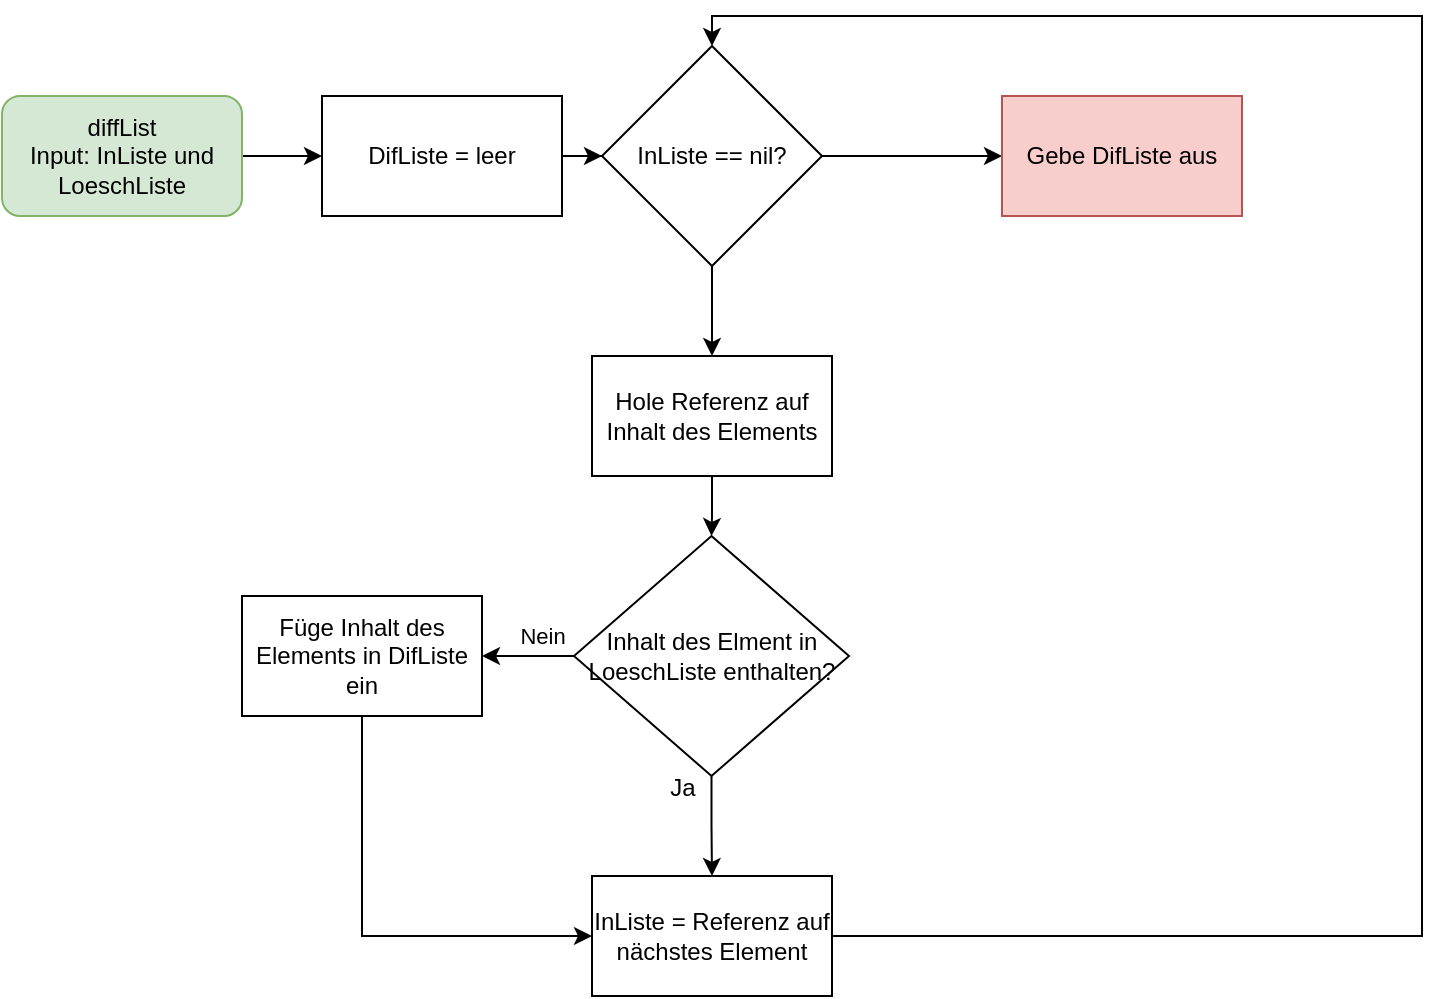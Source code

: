 <mxfile version="12.9.9" type="device"><diagram id="UZz5SpfnWjuYGzWaiLoF" name="Page-1"><mxGraphModel dx="905" dy="618" grid="1" gridSize="10" guides="1" tooltips="1" connect="1" arrows="1" fold="1" page="1" pageScale="1" pageWidth="850" pageHeight="1100" math="0" shadow="0"><root><mxCell id="0"/><mxCell id="1" parent="0"/><mxCell id="mcKHc3cHro0r_5g3W1n3-3" style="edgeStyle=orthogonalEdgeStyle;rounded=0;orthogonalLoop=1;jettySize=auto;html=1;" edge="1" parent="1" source="mcKHc3cHro0r_5g3W1n3-1" target="mcKHc3cHro0r_5g3W1n3-2"><mxGeometry relative="1" as="geometry"/></mxCell><mxCell id="mcKHc3cHro0r_5g3W1n3-1" value="diffList&lt;br&gt;Input: InListe und LoeschListe" style="rounded=1;whiteSpace=wrap;html=1;fillColor=#d5e8d4;strokeColor=#82b366;" vertex="1" parent="1"><mxGeometry x="70" y="110" width="120" height="60" as="geometry"/></mxCell><mxCell id="mcKHc3cHro0r_5g3W1n3-5" style="edgeStyle=orthogonalEdgeStyle;rounded=0;orthogonalLoop=1;jettySize=auto;html=1;" edge="1" parent="1" source="mcKHc3cHro0r_5g3W1n3-2" target="mcKHc3cHro0r_5g3W1n3-4"><mxGeometry relative="1" as="geometry"/></mxCell><mxCell id="mcKHc3cHro0r_5g3W1n3-2" value="DifListe = leer" style="rounded=0;whiteSpace=wrap;html=1;" vertex="1" parent="1"><mxGeometry x="230" y="110" width="120" height="60" as="geometry"/></mxCell><mxCell id="mcKHc3cHro0r_5g3W1n3-9" style="edgeStyle=orthogonalEdgeStyle;rounded=0;orthogonalLoop=1;jettySize=auto;html=1;" edge="1" parent="1" source="mcKHc3cHro0r_5g3W1n3-4" target="mcKHc3cHro0r_5g3W1n3-6"><mxGeometry relative="1" as="geometry"/></mxCell><mxCell id="mcKHc3cHro0r_5g3W1n3-11" style="edgeStyle=orthogonalEdgeStyle;rounded=0;orthogonalLoop=1;jettySize=auto;html=1;" edge="1" parent="1" source="mcKHc3cHro0r_5g3W1n3-4" target="mcKHc3cHro0r_5g3W1n3-10"><mxGeometry relative="1" as="geometry"/></mxCell><mxCell id="mcKHc3cHro0r_5g3W1n3-4" value="InListe == nil?" style="rhombus;whiteSpace=wrap;html=1;rounded=0;" vertex="1" parent="1"><mxGeometry x="370" y="85" width="110" height="110" as="geometry"/></mxCell><mxCell id="mcKHc3cHro0r_5g3W1n3-6" value="Gebe DifListe aus" style="rounded=0;whiteSpace=wrap;html=1;fillColor=#f8cecc;strokeColor=#b85450;" vertex="1" parent="1"><mxGeometry x="570" y="110" width="120" height="60" as="geometry"/></mxCell><mxCell id="mcKHc3cHro0r_5g3W1n3-14" style="edgeStyle=orthogonalEdgeStyle;rounded=0;orthogonalLoop=1;jettySize=auto;html=1;" edge="1" parent="1" source="mcKHc3cHro0r_5g3W1n3-10" target="mcKHc3cHro0r_5g3W1n3-12"><mxGeometry relative="1" as="geometry"/></mxCell><mxCell id="mcKHc3cHro0r_5g3W1n3-10" value="Hole Referenz auf Inhalt des Elements" style="rounded=0;whiteSpace=wrap;html=1;" vertex="1" parent="1"><mxGeometry x="365" y="240" width="120" height="60" as="geometry"/></mxCell><mxCell id="mcKHc3cHro0r_5g3W1n3-16" value="Nein" style="edgeStyle=orthogonalEdgeStyle;rounded=0;orthogonalLoop=1;jettySize=auto;html=1;" edge="1" parent="1" source="mcKHc3cHro0r_5g3W1n3-12" target="mcKHc3cHro0r_5g3W1n3-15"><mxGeometry x="-0.28" y="-10" relative="1" as="geometry"><mxPoint as="offset"/></mxGeometry></mxCell><mxCell id="mcKHc3cHro0r_5g3W1n3-19" style="edgeStyle=orthogonalEdgeStyle;rounded=0;orthogonalLoop=1;jettySize=auto;html=1;" edge="1" parent="1" source="mcKHc3cHro0r_5g3W1n3-12" target="mcKHc3cHro0r_5g3W1n3-17"><mxGeometry relative="1" as="geometry"/></mxCell><mxCell id="mcKHc3cHro0r_5g3W1n3-20" value="Ja" style="text;html=1;align=center;verticalAlign=middle;resizable=0;points=[];" vertex="1" connectable="0" parent="mcKHc3cHro0r_5g3W1n3-19"><mxGeometry x="-0.769" relative="1" as="geometry"><mxPoint x="-15" as="offset"/></mxGeometry></mxCell><mxCell id="mcKHc3cHro0r_5g3W1n3-12" value="Inhalt des Elment in LoeschListe enthalten?" style="rhombus;whiteSpace=wrap;html=1;rounded=0;" vertex="1" parent="1"><mxGeometry x="356" y="330" width="137.5" height="120" as="geometry"/></mxCell><mxCell id="mcKHc3cHro0r_5g3W1n3-18" style="edgeStyle=orthogonalEdgeStyle;rounded=0;orthogonalLoop=1;jettySize=auto;html=1;" edge="1" parent="1" source="mcKHc3cHro0r_5g3W1n3-15" target="mcKHc3cHro0r_5g3W1n3-17"><mxGeometry relative="1" as="geometry"><Array as="points"><mxPoint x="250" y="530"/></Array></mxGeometry></mxCell><mxCell id="mcKHc3cHro0r_5g3W1n3-15" value="Füge Inhalt des Elements in DifListe ein" style="rounded=0;whiteSpace=wrap;html=1;" vertex="1" parent="1"><mxGeometry x="190" y="360" width="120" height="60" as="geometry"/></mxCell><mxCell id="mcKHc3cHro0r_5g3W1n3-21" style="edgeStyle=orthogonalEdgeStyle;rounded=0;orthogonalLoop=1;jettySize=auto;html=1;" edge="1" parent="1" source="mcKHc3cHro0r_5g3W1n3-17" target="mcKHc3cHro0r_5g3W1n3-4"><mxGeometry relative="1" as="geometry"><Array as="points"><mxPoint x="780" y="530"/><mxPoint x="780" y="70"/><mxPoint x="425" y="70"/></Array></mxGeometry></mxCell><mxCell id="mcKHc3cHro0r_5g3W1n3-17" value="InListe = Referenz auf nächstes Element" style="rounded=0;whiteSpace=wrap;html=1;" vertex="1" parent="1"><mxGeometry x="365" y="500" width="120" height="60" as="geometry"/></mxCell></root></mxGraphModel></diagram></mxfile>